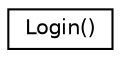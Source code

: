 digraph "Graphical Class Hierarchy"
{
  edge [fontname="Helvetica",fontsize="10",labelfontname="Helvetica",labelfontsize="10"];
  node [fontname="Helvetica",fontsize="10",shape=record];
  rankdir="LR";
  Node1 [label="Login()",height=0.2,width=0.4,color="black", fillcolor="white", style="filled",URL="$category_login_07_08.html"];
}
